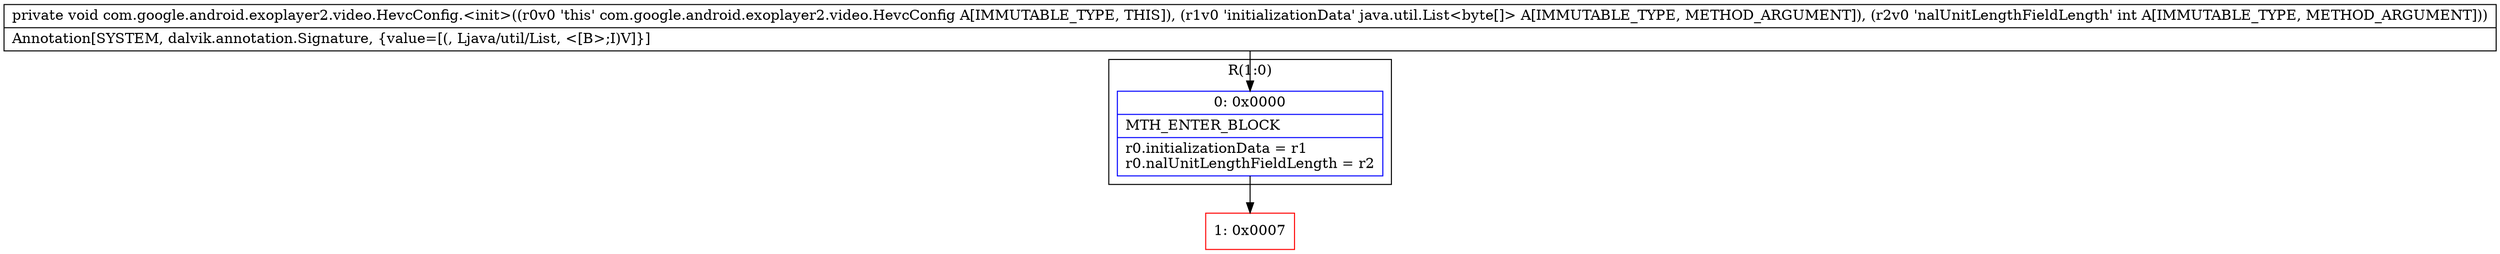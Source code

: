 digraph "CFG forcom.google.android.exoplayer2.video.HevcConfig.\<init\>(Ljava\/util\/List;I)V" {
subgraph cluster_Region_21042763 {
label = "R(1:0)";
node [shape=record,color=blue];
Node_0 [shape=record,label="{0\:\ 0x0000|MTH_ENTER_BLOCK\l|r0.initializationData = r1\lr0.nalUnitLengthFieldLength = r2\l}"];
}
Node_1 [shape=record,color=red,label="{1\:\ 0x0007}"];
MethodNode[shape=record,label="{private void com.google.android.exoplayer2.video.HevcConfig.\<init\>((r0v0 'this' com.google.android.exoplayer2.video.HevcConfig A[IMMUTABLE_TYPE, THIS]), (r1v0 'initializationData' java.util.List\<byte[]\> A[IMMUTABLE_TYPE, METHOD_ARGUMENT]), (r2v0 'nalUnitLengthFieldLength' int A[IMMUTABLE_TYPE, METHOD_ARGUMENT]))  | Annotation[SYSTEM, dalvik.annotation.Signature, \{value=[(, Ljava\/util\/List, \<[B\>;I)V]\}]\l}"];
MethodNode -> Node_0;
Node_0 -> Node_1;
}


